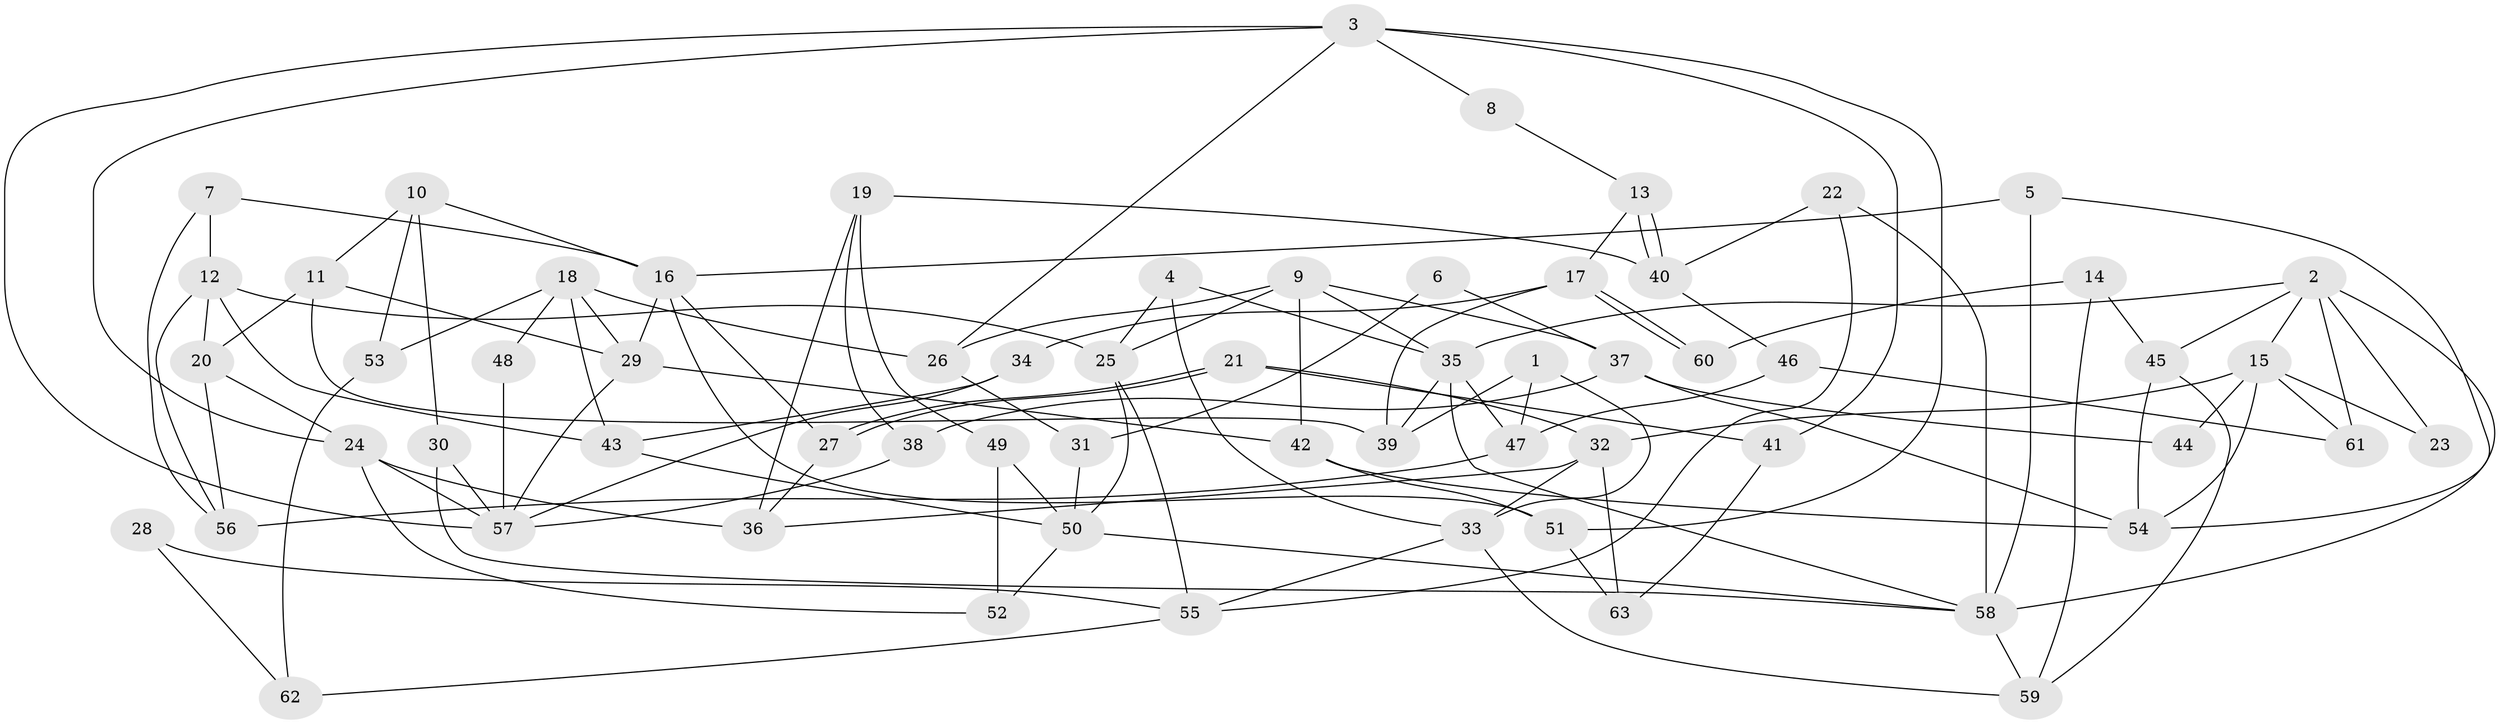// Generated by graph-tools (version 1.1) at 2025/51/03/09/25 04:51:20]
// undirected, 63 vertices, 126 edges
graph export_dot {
graph [start="1"]
  node [color=gray90,style=filled];
  1;
  2;
  3;
  4;
  5;
  6;
  7;
  8;
  9;
  10;
  11;
  12;
  13;
  14;
  15;
  16;
  17;
  18;
  19;
  20;
  21;
  22;
  23;
  24;
  25;
  26;
  27;
  28;
  29;
  30;
  31;
  32;
  33;
  34;
  35;
  36;
  37;
  38;
  39;
  40;
  41;
  42;
  43;
  44;
  45;
  46;
  47;
  48;
  49;
  50;
  51;
  52;
  53;
  54;
  55;
  56;
  57;
  58;
  59;
  60;
  61;
  62;
  63;
  1 -- 39;
  1 -- 33;
  1 -- 47;
  2 -- 61;
  2 -- 15;
  2 -- 23;
  2 -- 35;
  2 -- 45;
  2 -- 58;
  3 -- 24;
  3 -- 26;
  3 -- 8;
  3 -- 41;
  3 -- 51;
  3 -- 57;
  4 -- 33;
  4 -- 35;
  4 -- 25;
  5 -- 58;
  5 -- 16;
  5 -- 54;
  6 -- 37;
  6 -- 31;
  7 -- 56;
  7 -- 16;
  7 -- 12;
  8 -- 13;
  9 -- 35;
  9 -- 25;
  9 -- 26;
  9 -- 37;
  9 -- 42;
  10 -- 16;
  10 -- 11;
  10 -- 30;
  10 -- 53;
  11 -- 20;
  11 -- 29;
  11 -- 39;
  12 -- 20;
  12 -- 25;
  12 -- 43;
  12 -- 56;
  13 -- 17;
  13 -- 40;
  13 -- 40;
  14 -- 59;
  14 -- 45;
  14 -- 60;
  15 -- 32;
  15 -- 54;
  15 -- 23;
  15 -- 44;
  15 -- 61;
  16 -- 51;
  16 -- 29;
  16 -- 27;
  17 -- 60;
  17 -- 60;
  17 -- 39;
  17 -- 34;
  18 -- 43;
  18 -- 29;
  18 -- 26;
  18 -- 48;
  18 -- 53;
  19 -- 36;
  19 -- 40;
  19 -- 38;
  19 -- 49;
  20 -- 56;
  20 -- 24;
  21 -- 27;
  21 -- 27;
  21 -- 32;
  21 -- 41;
  22 -- 55;
  22 -- 58;
  22 -- 40;
  24 -- 57;
  24 -- 52;
  24 -- 36;
  25 -- 50;
  25 -- 55;
  26 -- 31;
  27 -- 36;
  28 -- 55;
  28 -- 62;
  29 -- 57;
  29 -- 42;
  30 -- 57;
  30 -- 58;
  31 -- 50;
  32 -- 36;
  32 -- 63;
  32 -- 33;
  33 -- 59;
  33 -- 55;
  34 -- 43;
  34 -- 57;
  35 -- 58;
  35 -- 39;
  35 -- 47;
  37 -- 38;
  37 -- 44;
  37 -- 54;
  38 -- 57;
  40 -- 46;
  41 -- 63;
  42 -- 54;
  42 -- 51;
  43 -- 50;
  45 -- 54;
  45 -- 59;
  46 -- 47;
  46 -- 61;
  47 -- 56;
  48 -- 57;
  49 -- 50;
  49 -- 52;
  50 -- 58;
  50 -- 52;
  51 -- 63;
  53 -- 62;
  55 -- 62;
  58 -- 59;
}
